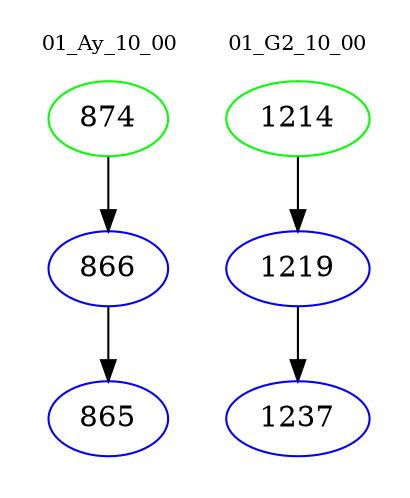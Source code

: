 digraph{
subgraph cluster_0 {
color = white
label = "01_Ay_10_00";
fontsize=10;
T0_874 [label="874", color="green"]
T0_874 -> T0_866 [color="black"]
T0_866 [label="866", color="blue"]
T0_866 -> T0_865 [color="black"]
T0_865 [label="865", color="blue"]
}
subgraph cluster_1 {
color = white
label = "01_G2_10_00";
fontsize=10;
T1_1214 [label="1214", color="green"]
T1_1214 -> T1_1219 [color="black"]
T1_1219 [label="1219", color="blue"]
T1_1219 -> T1_1237 [color="black"]
T1_1237 [label="1237", color="blue"]
}
}
